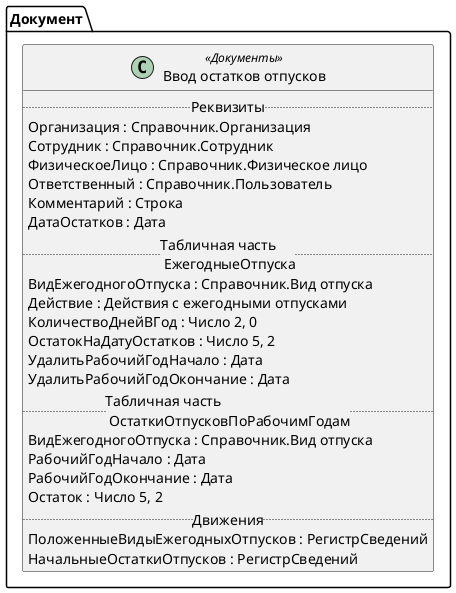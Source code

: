 ﻿@startuml ВводНачальныхОстатковОтпусков
'!include templates.wsd
'..\include templates.wsd
class Документ.ВводНачальныхОстатковОтпусков as "Ввод остатков отпусков" <<Документы>>
{
..Реквизиты..
Организация : Справочник.Организация
Сотрудник : Справочник.Сотрудник
ФизическоеЛицо : Справочник.Физическое лицо
Ответственный : Справочник.Пользователь
Комментарий : Строка
ДатаОстатков : Дата
..Табличная часть \n ЕжегодныеОтпуска..
ВидЕжегодногоОтпуска : Справочник.Вид отпуска
Действие : Действия с ежегодными отпусками
КоличествоДнейВГод : Число 2, 0
ОстатокНаДатуОстатков : Число 5, 2
УдалитьРабочийГодНачало : Дата
УдалитьРабочийГодОкончание : Дата
..Табличная часть \n ОстаткиОтпусковПоРабочимГодам..
ВидЕжегодногоОтпуска : Справочник.Вид отпуска
РабочийГодНачало : Дата
РабочийГодОкончание : Дата
Остаток : Число 5, 2
..Движения..
ПоложенныеВидыЕжегодныхОтпусков : РегистрСведений
НачальныеОстаткиОтпусков : РегистрСведений
}
@enduml
